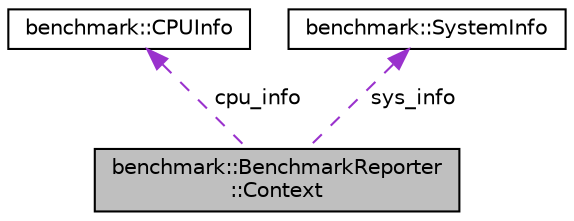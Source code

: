 digraph "benchmark::BenchmarkReporter::Context"
{
 // LATEX_PDF_SIZE
  edge [fontname="Helvetica",fontsize="10",labelfontname="Helvetica",labelfontsize="10"];
  node [fontname="Helvetica",fontsize="10",shape=record];
  Node1 [label="benchmark::BenchmarkReporter\l::Context",height=0.2,width=0.4,color="black", fillcolor="grey75", style="filled", fontcolor="black",tooltip=" "];
  Node2 -> Node1 [dir="back",color="darkorchid3",fontsize="10",style="dashed",label=" cpu_info" ,fontname="Helvetica"];
  Node2 [label="benchmark::CPUInfo",height=0.2,width=0.4,color="black", fillcolor="white", style="filled",URL="$structbenchmark_1_1CPUInfo.html",tooltip=" "];
  Node3 -> Node1 [dir="back",color="darkorchid3",fontsize="10",style="dashed",label=" sys_info" ,fontname="Helvetica"];
  Node3 [label="benchmark::SystemInfo",height=0.2,width=0.4,color="black", fillcolor="white", style="filled",URL="$structbenchmark_1_1SystemInfo.html",tooltip=" "];
}
